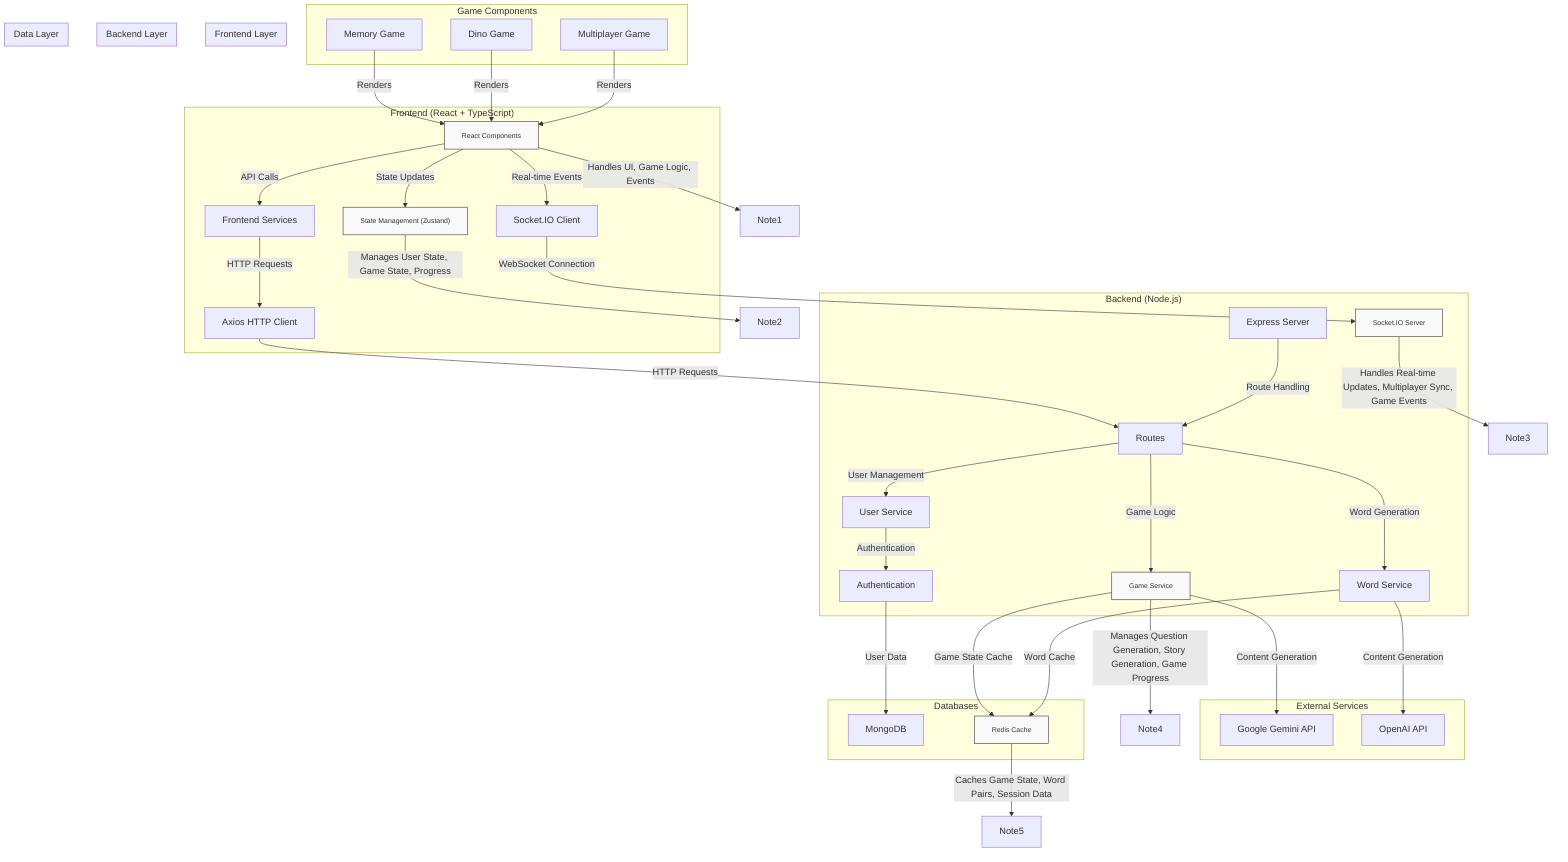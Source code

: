 graph TD
  %% Frontend Components
  subgraph "Frontend (React + TypeScript)"
    RC["React Components"]
    SM["State Management (Zustand)"]
    FS["Frontend Services"]
    SIC["Socket.IO Client"]
    AHC["Axios HTTP Client"]
  end

  %% Backend Components
  subgraph "Backend (Node.js)"
    ES["Express Server"]
    SIS["Socket.IO Server"]
    GS["Game Service"]
    US["User Service"]
    WS["Word Service"]
    Auth["Authentication"]
    Routes["Routes"]
  end

  %% External Services
  subgraph "External Services"
    GAPI["Google Gemini API"]
    OAPI["OpenAI API"]
  end

  %% Databases
  subgraph "Databases"
    MDB["MongoDB"]
    RC_DB["Redis Cache"]
  end

  %% Game Components
  subgraph "Game Components"
    MG["Memory Game"]
    DG["Dino Game"]
    MPG["Multiplayer Game"]
  end

  %% Connections
  RC -->|State Updates| SM
  RC -->|API Calls| FS
  FS -->|HTTP Requests| AHC
  RC -->|Real-time Events| SIC

  SIC -->|WebSocket Connection| SIS
  AHC -->|HTTP Requests| Routes

  ES -->|Route Handling| Routes
  Routes -->|Game Logic| GS
  Routes -->|User Management| US
  Routes -->|Word Generation| WS

  GS -->|Content Generation| GAPI
  WS -->|Content Generation| OAPI
  US -->|Authentication| Auth

  Auth -->|User Data| MDB
  GS -->|Game State Cache| RC_DB
  WS -->|Word Cache| RC_DB

  MG -->|Renders| RC
  DG -->|Renders| RC
  MPG -->|Renders| RC

  %% Notes
  RC:::note -->|Handles UI, Game Logic, Events| Note1
  SM:::note -->|Manages User State, Game State, Progress| Note2
  SIS:::note -->|Handles Real-time Updates, Multiplayer Sync, Game Events| Note3
  GS:::note -->|Manages Question Generation, Story Generation, Game Progress| Note4
  RC_DB:::note -->|Caches Game State, Word Pairs, Session Data| Note5

  classDef note fill:#f9f9f9,stroke:#333,stroke-width:1px,font-size:12px;

  %% System Boundaries
  subgraph "Frontend Layer"
    RC
    SM
    FS
    SIC
    AHC
  end

  subgraph "Backend Layer"
    ES
    SIS
    GS
    US
    WS
    Auth
    Routes
  end

  subgraph "Data Layer"
    MDB
    RC_DB
  end